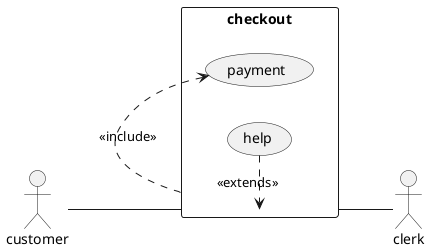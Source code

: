 @startuml Example
left to right direction
skinparam packageStyle rectangle
actor customer
actor clerk
rectangle checkout {
  customer -- (checkout)
  (checkout) .> (payment) : <<include>>
  (help) .> (checkout) : <<extends>>
  (checkout) -- clerk
}
@enduml
